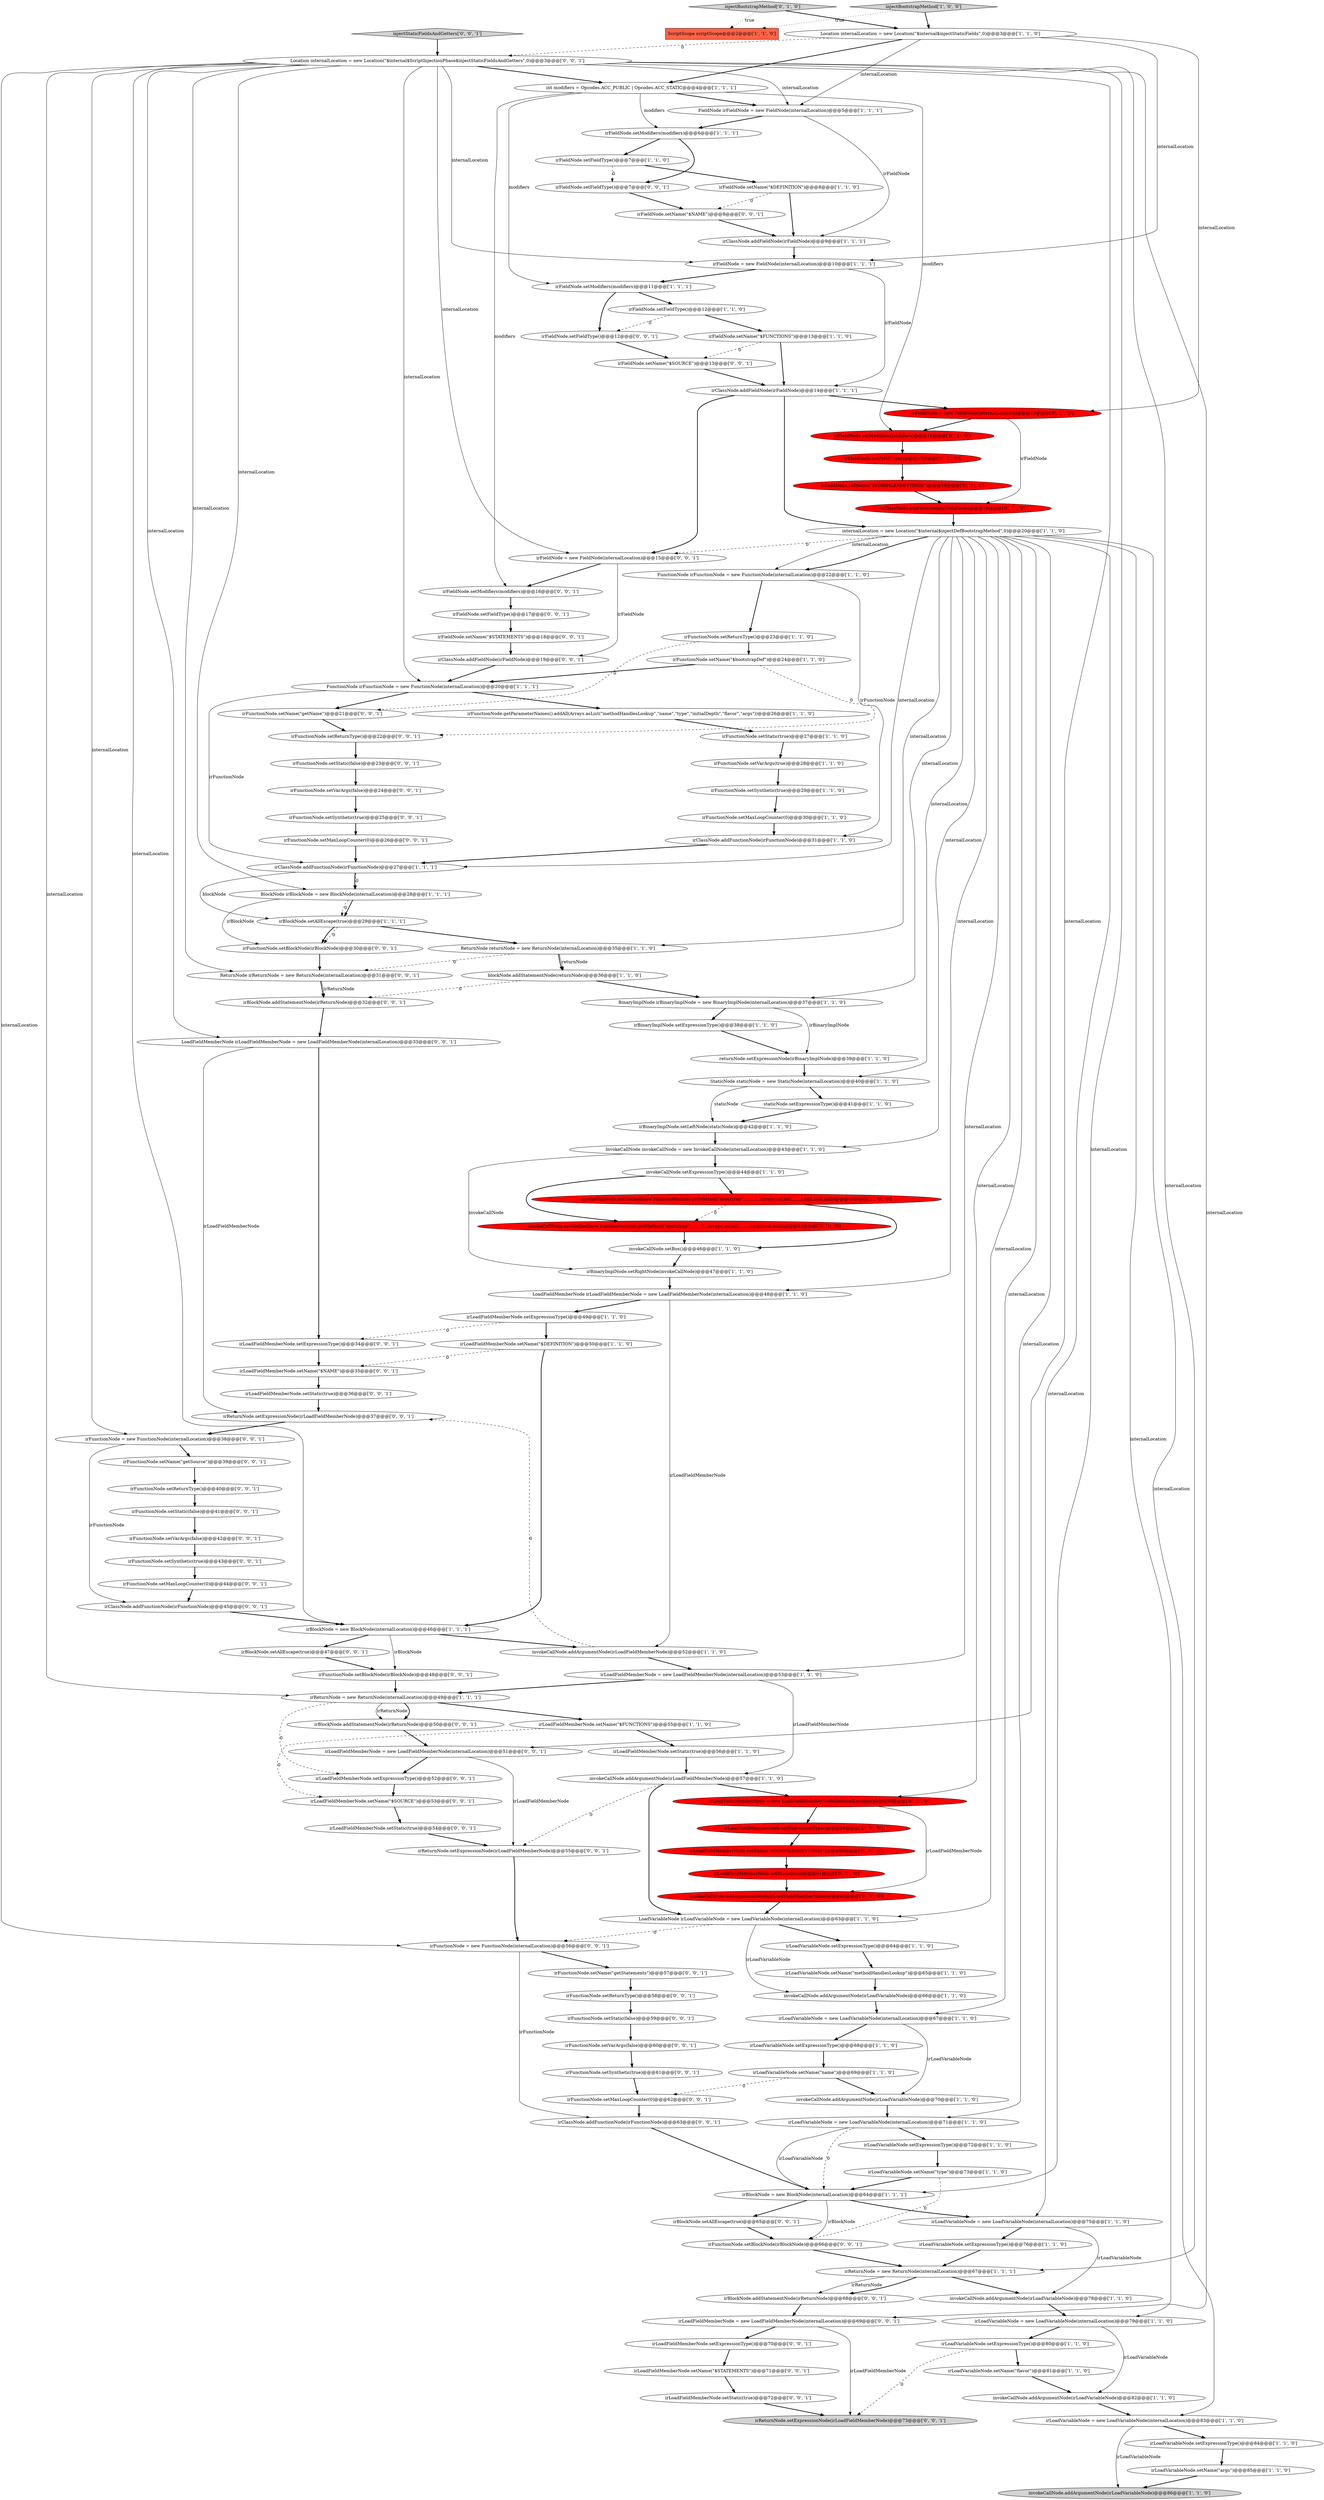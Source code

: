 digraph {
74 [style = filled, label = "irLoadVariableNode = new LoadVariableNode(internalLocation)@@@83@@@['1', '1', '0']", fillcolor = white, shape = ellipse image = "AAA0AAABBB1BBB"];
89 [style = filled, label = "irBlockNode.setAllEscape(true)@@@47@@@['0', '0', '1']", fillcolor = white, shape = ellipse image = "AAA0AAABBB3BBB"];
44 [style = filled, label = "irLoadVariableNode.setExpressionType()@@@76@@@['1', '1', '0']", fillcolor = white, shape = ellipse image = "AAA0AAABBB1BBB"];
61 [style = filled, label = "invokeCallNode.addArgumentNode(irLoadVariableNode)@@@86@@@['1', '1', '0']", fillcolor = lightgray, shape = ellipse image = "AAA0AAABBB1BBB"];
26 [style = filled, label = "irFieldNode.setFieldType()@@@12@@@['1', '1', '0']", fillcolor = white, shape = ellipse image = "AAA0AAABBB1BBB"];
55 [style = filled, label = "irLoadVariableNode.setName(\"methodHandlesLookup\")@@@65@@@['1', '1', '0']", fillcolor = white, shape = ellipse image = "AAA0AAABBB1BBB"];
69 [style = filled, label = "irLoadFieldMemberNode.setName(\"$DEFINITION\")@@@50@@@['1', '1', '0']", fillcolor = white, shape = ellipse image = "AAA0AAABBB1BBB"];
53 [style = filled, label = "irFunctionNode.setSynthetic(true)@@@29@@@['1', '1', '0']", fillcolor = white, shape = ellipse image = "AAA0AAABBB1BBB"];
54 [style = filled, label = "returnNode.setExpressionNode(irBinaryImplNode)@@@39@@@['1', '1', '0']", fillcolor = white, shape = ellipse image = "AAA0AAABBB1BBB"];
37 [style = filled, label = "irLoadVariableNode = new LoadVariableNode(internalLocation)@@@71@@@['1', '1', '0']", fillcolor = white, shape = ellipse image = "AAA0AAABBB1BBB"];
140 [style = filled, label = "irFunctionNode.setVarArgs(false)@@@24@@@['0', '0', '1']", fillcolor = white, shape = ellipse image = "AAA0AAABBB3BBB"];
117 [style = filled, label = "irFunctionNode = new FunctionNode(internalLocation)@@@56@@@['0', '0', '1']", fillcolor = white, shape = ellipse image = "AAA0AAABBB3BBB"];
13 [style = filled, label = "BinaryImplNode irBinaryImplNode = new BinaryImplNode(internalLocation)@@@37@@@['1', '1', '0']", fillcolor = white, shape = ellipse image = "AAA0AAABBB1BBB"];
93 [style = filled, label = "irLoadFieldMemberNode.setStatic(true)@@@72@@@['0', '0', '1']", fillcolor = white, shape = ellipse image = "AAA0AAABBB3BBB"];
124 [style = filled, label = "irFunctionNode.setName(\"getName\")@@@21@@@['0', '0', '1']", fillcolor = white, shape = ellipse image = "AAA0AAABBB3BBB"];
86 [style = filled, label = "irFieldNode.setModifiers(modifiers)@@@16@@@['0', '1', '0']", fillcolor = red, shape = ellipse image = "AAA1AAABBB2BBB"];
127 [style = filled, label = "irLoadFieldMemberNode.setExpressionType()@@@34@@@['0', '0', '1']", fillcolor = white, shape = ellipse image = "AAA0AAABBB3BBB"];
35 [style = filled, label = "irLoadVariableNode.setName(\"flavor\")@@@81@@@['1', '1', '0']", fillcolor = white, shape = ellipse image = "AAA0AAABBB1BBB"];
49 [style = filled, label = "irFieldNode.setName(\"$DEFINITION\")@@@8@@@['1', '1', '0']", fillcolor = white, shape = ellipse image = "AAA0AAABBB1BBB"];
126 [style = filled, label = "irFunctionNode.setReturnType()@@@40@@@['0', '0', '1']", fillcolor = white, shape = ellipse image = "AAA0AAABBB3BBB"];
42 [style = filled, label = "invokeCallNode.addArgumentNode(irLoadFieldMemberNode)@@@57@@@['1', '1', '0']", fillcolor = white, shape = ellipse image = "AAA0AAABBB1BBB"];
16 [style = filled, label = "irBinaryImplNode.setExpressionType()@@@38@@@['1', '1', '0']", fillcolor = white, shape = ellipse image = "AAA0AAABBB1BBB"];
47 [style = filled, label = "int modifiers = Opcodes.ACC_PUBLIC | Opcodes.ACC_STATIC@@@4@@@['1', '1', '1']", fillcolor = white, shape = ellipse image = "AAA0AAABBB1BBB"];
46 [style = filled, label = "invokeCallNode.addArgumentNode(irLoadVariableNode)@@@66@@@['1', '1', '0']", fillcolor = white, shape = ellipse image = "AAA0AAABBB1BBB"];
90 [style = filled, label = "irFieldNode.setFieldType()@@@7@@@['0', '0', '1']", fillcolor = white, shape = ellipse image = "AAA0AAABBB3BBB"];
12 [style = filled, label = "irBlockNode = new BlockNode(internalLocation)@@@64@@@['1', '1', '1']", fillcolor = white, shape = ellipse image = "AAA0AAABBB1BBB"];
134 [style = filled, label = "irClassNode.addFieldNode(irFieldNode)@@@19@@@['0', '0', '1']", fillcolor = white, shape = ellipse image = "AAA0AAABBB3BBB"];
33 [style = filled, label = "invokeCallNode.addArgumentNode(irLoadVariableNode)@@@78@@@['1', '1', '0']", fillcolor = white, shape = ellipse image = "AAA0AAABBB1BBB"];
113 [style = filled, label = "irFunctionNode.setSynthetic(true)@@@61@@@['0', '0', '1']", fillcolor = white, shape = ellipse image = "AAA0AAABBB3BBB"];
25 [style = filled, label = "FunctionNode irFunctionNode = new FunctionNode(internalLocation)@@@22@@@['1', '1', '0']", fillcolor = white, shape = ellipse image = "AAA0AAABBB1BBB"];
130 [style = filled, label = "irFunctionNode.setStatic(false)@@@59@@@['0', '0', '1']", fillcolor = white, shape = ellipse image = "AAA0AAABBB3BBB"];
27 [style = filled, label = "invokeCallNode.setExpressionType()@@@44@@@['1', '1', '0']", fillcolor = white, shape = ellipse image = "AAA0AAABBB1BBB"];
52 [style = filled, label = "irClassNode.addFieldNode(irFieldNode)@@@14@@@['1', '1', '1']", fillcolor = white, shape = ellipse image = "AAA0AAABBB1BBB"];
66 [style = filled, label = "invokeCallNode.addArgumentNode(irLoadVariableNode)@@@70@@@['1', '1', '0']", fillcolor = white, shape = ellipse image = "AAA0AAABBB1BBB"];
36 [style = filled, label = "FieldNode irFieldNode = new FieldNode(internalLocation)@@@5@@@['1', '1', '1']", fillcolor = white, shape = ellipse image = "AAA0AAABBB1BBB"];
64 [style = filled, label = "irLoadFieldMemberNode.setExpressionType()@@@49@@@['1', '1', '0']", fillcolor = white, shape = ellipse image = "AAA0AAABBB1BBB"];
94 [style = filled, label = "irFunctionNode.setName(\"getSource\")@@@39@@@['0', '0', '1']", fillcolor = white, shape = ellipse image = "AAA0AAABBB3BBB"];
70 [style = filled, label = "staticNode.setExpressionType()@@@41@@@['1', '1', '0']", fillcolor = white, shape = ellipse image = "AAA0AAABBB1BBB"];
132 [style = filled, label = "irBlockNode.addStatementNode(irReturnNode)@@@32@@@['0', '0', '1']", fillcolor = white, shape = ellipse image = "AAA0AAABBB3BBB"];
15 [style = filled, label = "blockNode.addStatementNode(returnNode)@@@36@@@['1', '1', '0']", fillcolor = white, shape = ellipse image = "AAA0AAABBB1BBB"];
31 [style = filled, label = "StaticNode staticNode = new StaticNode(internalLocation)@@@40@@@['1', '1', '0']", fillcolor = white, shape = ellipse image = "AAA0AAABBB1BBB"];
28 [style = filled, label = "irFieldNode.setModifiers(modifiers)@@@11@@@['1', '1', '1']", fillcolor = white, shape = ellipse image = "AAA0AAABBB1BBB"];
30 [style = filled, label = "irReturnNode = new ReturnNode(internalLocation)@@@49@@@['1', '1', '1']", fillcolor = white, shape = ellipse image = "AAA0AAABBB1BBB"];
43 [style = filled, label = "irLoadVariableNode.setExpressionType()@@@64@@@['1', '1', '0']", fillcolor = white, shape = ellipse image = "AAA0AAABBB1BBB"];
115 [style = filled, label = "irFunctionNode.setStatic(false)@@@41@@@['0', '0', '1']", fillcolor = white, shape = ellipse image = "AAA0AAABBB3BBB"];
101 [style = filled, label = "irLoadFieldMemberNode.setExpressionType()@@@70@@@['0', '0', '1']", fillcolor = white, shape = ellipse image = "AAA0AAABBB3BBB"];
138 [style = filled, label = "irLoadFieldMemberNode.setName(\"$NAME\")@@@35@@@['0', '0', '1']", fillcolor = white, shape = ellipse image = "AAA0AAABBB3BBB"];
34 [style = filled, label = "invokeCallNode.addArgumentNode(irLoadVariableNode)@@@82@@@['1', '1', '0']", fillcolor = white, shape = ellipse image = "AAA0AAABBB1BBB"];
50 [style = filled, label = "irFieldNode = new FieldNode(internalLocation)@@@10@@@['1', '1', '1']", fillcolor = white, shape = ellipse image = "AAA0AAABBB1BBB"];
75 [style = filled, label = "irClassNode.addFieldNode(irFieldNode)@@@19@@@['0', '1', '0']", fillcolor = red, shape = ellipse image = "AAA1AAABBB2BBB"];
106 [style = filled, label = "irFieldNode.setName(\"$STATEMENTS\")@@@18@@@['0', '0', '1']", fillcolor = white, shape = ellipse image = "AAA0AAABBB3BBB"];
81 [style = filled, label = "injectBootstrapMethod['0', '1', '0']", fillcolor = lightgray, shape = diamond image = "AAA0AAABBB2BBB"];
112 [style = filled, label = "irFunctionNode.setSynthetic(true)@@@25@@@['0', '0', '1']", fillcolor = white, shape = ellipse image = "AAA0AAABBB3BBB"];
2 [style = filled, label = "irLoadVariableNode.setExpressionType()@@@84@@@['1', '1', '0']", fillcolor = white, shape = ellipse image = "AAA0AAABBB1BBB"];
32 [style = filled, label = "irFunctionNode.setMaxLoopCounter(0)@@@30@@@['1', '1', '0']", fillcolor = white, shape = ellipse image = "AAA0AAABBB1BBB"];
137 [style = filled, label = "irClassNode.addFunctionNode(irFunctionNode)@@@63@@@['0', '0', '1']", fillcolor = white, shape = ellipse image = "AAA0AAABBB3BBB"];
45 [style = filled, label = "irBinaryImplNode.setLeftNode(staticNode)@@@42@@@['1', '1', '0']", fillcolor = white, shape = ellipse image = "AAA0AAABBB1BBB"];
79 [style = filled, label = "irLoadFieldMemberNode = new LoadFieldMemberNode(internalLocation)@@@58@@@['0', '1', '0']", fillcolor = red, shape = ellipse image = "AAA1AAABBB2BBB"];
111 [style = filled, label = "irLoadFieldMemberNode = new LoadFieldMemberNode(internalLocation)@@@69@@@['0', '0', '1']", fillcolor = white, shape = ellipse image = "AAA0AAABBB3BBB"];
125 [style = filled, label = "irFunctionNode.setMaxLoopCounter(0)@@@62@@@['0', '0', '1']", fillcolor = white, shape = ellipse image = "AAA0AAABBB3BBB"];
39 [style = filled, label = "irLoadVariableNode.setExpressionType()@@@68@@@['1', '1', '0']", fillcolor = white, shape = ellipse image = "AAA0AAABBB1BBB"];
62 [style = filled, label = "irClassNode.addFieldNode(irFieldNode)@@@9@@@['1', '1', '1']", fillcolor = white, shape = ellipse image = "AAA0AAABBB1BBB"];
23 [style = filled, label = "irLoadFieldMemberNode.setStatic(true)@@@56@@@['1', '1', '0']", fillcolor = white, shape = ellipse image = "AAA0AAABBB1BBB"];
107 [style = filled, label = "irLoadFieldMemberNode.setName(\"$SOURCE\")@@@53@@@['0', '0', '1']", fillcolor = white, shape = ellipse image = "AAA0AAABBB3BBB"];
100 [style = filled, label = "injectStaticFieldsAndGetters['0', '0', '1']", fillcolor = lightgray, shape = diamond image = "AAA0AAABBB3BBB"];
129 [style = filled, label = "irFieldNode.setFieldType()@@@12@@@['0', '0', '1']", fillcolor = white, shape = ellipse image = "AAA0AAABBB3BBB"];
63 [style = filled, label = "irLoadVariableNode.setName(\"name\")@@@69@@@['1', '1', '0']", fillcolor = white, shape = ellipse image = "AAA0AAABBB1BBB"];
142 [style = filled, label = "irFunctionNode.setBlockNode(irBlockNode)@@@48@@@['0', '0', '1']", fillcolor = white, shape = ellipse image = "AAA0AAABBB3BBB"];
133 [style = filled, label = "irLoadFieldMemberNode = new LoadFieldMemberNode(internalLocation)@@@51@@@['0', '0', '1']", fillcolor = white, shape = ellipse image = "AAA0AAABBB3BBB"];
3 [style = filled, label = "FunctionNode irFunctionNode = new FunctionNode(internalLocation)@@@20@@@['1', '1', '1']", fillcolor = white, shape = ellipse image = "AAA0AAABBB1BBB"];
21 [style = filled, label = "irLoadFieldMemberNode = new LoadFieldMemberNode(internalLocation)@@@53@@@['1', '1', '0']", fillcolor = white, shape = ellipse image = "AAA0AAABBB1BBB"];
19 [style = filled, label = "irLoadVariableNode.setName(\"args\")@@@85@@@['1', '1', '0']", fillcolor = white, shape = ellipse image = "AAA0AAABBB1BBB"];
8 [style = filled, label = "LoadVariableNode irLoadVariableNode = new LoadVariableNode(internalLocation)@@@63@@@['1', '1', '0']", fillcolor = white, shape = ellipse image = "AAA0AAABBB1BBB"];
110 [style = filled, label = "irFunctionNode.setMaxLoopCounter(0)@@@26@@@['0', '0', '1']", fillcolor = white, shape = ellipse image = "AAA0AAABBB3BBB"];
97 [style = filled, label = "irFunctionNode.setMaxLoopCounter(0)@@@44@@@['0', '0', '1']", fillcolor = white, shape = ellipse image = "AAA0AAABBB3BBB"];
109 [style = filled, label = "irBlockNode.addStatementNode(irReturnNode)@@@68@@@['0', '0', '1']", fillcolor = white, shape = ellipse image = "AAA0AAABBB3BBB"];
78 [style = filled, label = "irFieldNode = new FieldNode(internalLocation)@@@15@@@['0', '1', '0']", fillcolor = red, shape = ellipse image = "AAA1AAABBB2BBB"];
131 [style = filled, label = "irFieldNode.setModifiers(modifiers)@@@16@@@['0', '0', '1']", fillcolor = white, shape = ellipse image = "AAA0AAABBB3BBB"];
122 [style = filled, label = "irFieldNode = new FieldNode(internalLocation)@@@15@@@['0', '0', '1']", fillcolor = white, shape = ellipse image = "AAA0AAABBB3BBB"];
1 [style = filled, label = "invokeCallNode.addArgumentNode(irLoadFieldMemberNode)@@@52@@@['1', '1', '0']", fillcolor = white, shape = ellipse image = "AAA0AAABBB1BBB"];
87 [style = filled, label = "irFunctionNode.setStatic(false)@@@23@@@['0', '0', '1']", fillcolor = white, shape = ellipse image = "AAA0AAABBB3BBB"];
56 [style = filled, label = "Location internalLocation = new Location(\"$internal$injectStaticFields\",0)@@@3@@@['1', '1', '0']", fillcolor = white, shape = ellipse image = "AAA0AAABBB1BBB"];
72 [style = filled, label = "BlockNode irBlockNode = new BlockNode(internalLocation)@@@28@@@['1', '1', '1']", fillcolor = white, shape = ellipse image = "AAA0AAABBB1BBB"];
4 [style = filled, label = "irLoadVariableNode = new LoadVariableNode(internalLocation)@@@75@@@['1', '1', '0']", fillcolor = white, shape = ellipse image = "AAA0AAABBB1BBB"];
76 [style = filled, label = "irLoadFieldMemberNode.setExpressionType()@@@59@@@['0', '1', '0']", fillcolor = red, shape = ellipse image = "AAA1AAABBB2BBB"];
9 [style = filled, label = "injectBootstrapMethod['1', '0', '0']", fillcolor = lightgray, shape = diamond image = "AAA0AAABBB1BBB"];
60 [style = filled, label = "irBinaryImplNode.setRightNode(invokeCallNode)@@@47@@@['1', '1', '0']", fillcolor = white, shape = ellipse image = "AAA0AAABBB1BBB"];
108 [style = filled, label = "irLoadFieldMemberNode.setStatic(true)@@@54@@@['0', '0', '1']", fillcolor = white, shape = ellipse image = "AAA0AAABBB3BBB"];
102 [style = filled, label = "irFunctionNode = new FunctionNode(internalLocation)@@@38@@@['0', '0', '1']", fillcolor = white, shape = ellipse image = "AAA0AAABBB3BBB"];
99 [style = filled, label = "irFunctionNode.setBlockNode(irBlockNode)@@@30@@@['0', '0', '1']", fillcolor = white, shape = ellipse image = "AAA0AAABBB3BBB"];
119 [style = filled, label = "irReturnNode.setExpressionNode(irLoadFieldMemberNode)@@@55@@@['0', '0', '1']", fillcolor = white, shape = ellipse image = "AAA0AAABBB3BBB"];
105 [style = filled, label = "irFieldNode.setName(\"$NAME\")@@@8@@@['0', '0', '1']", fillcolor = white, shape = ellipse image = "AAA0AAABBB3BBB"];
41 [style = filled, label = "irClassNode.addFunctionNode(irFunctionNode)@@@27@@@['1', '1', '1']", fillcolor = white, shape = ellipse image = "AAA0AAABBB1BBB"];
136 [style = filled, label = "irBlockNode.addStatementNode(irReturnNode)@@@50@@@['0', '0', '1']", fillcolor = white, shape = ellipse image = "AAA0AAABBB3BBB"];
57 [style = filled, label = "invokeCallNode.setBox()@@@46@@@['1', '1', '0']", fillcolor = white, shape = ellipse image = "AAA0AAABBB1BBB"];
24 [style = filled, label = "irFieldNode.setFieldType()@@@7@@@['1', '1', '0']", fillcolor = white, shape = ellipse image = "AAA0AAABBB1BBB"];
114 [style = filled, label = "irFieldNode.setFieldType()@@@17@@@['0', '0', '1']", fillcolor = white, shape = ellipse image = "AAA0AAABBB3BBB"];
18 [style = filled, label = "irLoadVariableNode = new LoadVariableNode(internalLocation)@@@67@@@['1', '1', '0']", fillcolor = white, shape = ellipse image = "AAA0AAABBB1BBB"];
118 [style = filled, label = "irFieldNode.setName(\"$SOURCE\")@@@13@@@['0', '0', '1']", fillcolor = white, shape = ellipse image = "AAA0AAABBB3BBB"];
29 [style = filled, label = "irClassNode.addFunctionNode(irFunctionNode)@@@31@@@['1', '1', '0']", fillcolor = white, shape = ellipse image = "AAA0AAABBB1BBB"];
123 [style = filled, label = "irFunctionNode.setReturnType()@@@22@@@['0', '0', '1']", fillcolor = white, shape = ellipse image = "AAA0AAABBB3BBB"];
103 [style = filled, label = "irFunctionNode.setVarArgs(false)@@@60@@@['0', '0', '1']", fillcolor = white, shape = ellipse image = "AAA0AAABBB3BBB"];
104 [style = filled, label = "irLoadFieldMemberNode.setName(\"$STATEMENTS\")@@@71@@@['0', '0', '1']", fillcolor = white, shape = ellipse image = "AAA0AAABBB3BBB"];
51 [style = filled, label = "ScriptScope scriptScope@@@2@@@['1', '1', '0']", fillcolor = tomato, shape = box image = "AAA0AAABBB1BBB"];
116 [style = filled, label = "Location internalLocation = new Location(\"$internal$ScriptInjectionPhase$injectStaticFieldsAndGetters\",0)@@@3@@@['0', '0', '1']", fillcolor = white, shape = ellipse image = "AAA0AAABBB3BBB"];
10 [style = filled, label = "LoadFieldMemberNode irLoadFieldMemberNode = new LoadFieldMemberNode(internalLocation)@@@48@@@['1', '1', '0']", fillcolor = white, shape = ellipse image = "AAA0AAABBB1BBB"];
71 [style = filled, label = "internalLocation = new Location(\"$internal$injectDefBootstrapMethod\",0)@@@20@@@['1', '1', '0']", fillcolor = white, shape = ellipse image = "AAA0AAABBB1BBB"];
91 [style = filled, label = "irReturnNode.setExpressionNode(irLoadFieldMemberNode)@@@73@@@['0', '0', '1']", fillcolor = lightgray, shape = ellipse image = "AAA0AAABBB3BBB"];
135 [style = filled, label = "irFunctionNode.setName(\"getStatements\")@@@57@@@['0', '0', '1']", fillcolor = white, shape = ellipse image = "AAA0AAABBB3BBB"];
7 [style = filled, label = "ReturnNode returnNode = new ReturnNode(internalLocation)@@@35@@@['1', '1', '0']", fillcolor = white, shape = ellipse image = "AAA0AAABBB1BBB"];
58 [style = filled, label = "irFunctionNode.setName(\"$bootstrapDef\")@@@24@@@['1', '1', '0']", fillcolor = white, shape = ellipse image = "AAA0AAABBB1BBB"];
128 [style = filled, label = "irFunctionNode.setReturnType()@@@58@@@['0', '0', '1']", fillcolor = white, shape = ellipse image = "AAA0AAABBB3BBB"];
5 [style = filled, label = "InvokeCallNode invokeCallNode = new InvokeCallNode(internalLocation)@@@43@@@['1', '1', '0']", fillcolor = white, shape = ellipse image = "AAA0AAABBB1BBB"];
6 [style = filled, label = "irLoadFieldMemberNode.setName(\"$FUNCTIONS\")@@@55@@@['1', '1', '0']", fillcolor = white, shape = ellipse image = "AAA0AAABBB1BBB"];
22 [style = filled, label = "irFunctionNode.setReturnType()@@@23@@@['1', '1', '0']", fillcolor = white, shape = ellipse image = "AAA0AAABBB1BBB"];
82 [style = filled, label = "irFieldNode.setFieldType()@@@17@@@['0', '1', '0']", fillcolor = red, shape = ellipse image = "AAA1AAABBB2BBB"];
83 [style = filled, label = "irLoadFieldMemberNode.setStatic(true)@@@61@@@['0', '1', '0']", fillcolor = red, shape = ellipse image = "AAA1AAABBB2BBB"];
95 [style = filled, label = "irLoadFieldMemberNode.setExpressionType()@@@52@@@['0', '0', '1']", fillcolor = white, shape = ellipse image = "AAA0AAABBB3BBB"];
96 [style = filled, label = "irReturnNode.setExpressionNode(irLoadFieldMemberNode)@@@37@@@['0', '0', '1']", fillcolor = white, shape = ellipse image = "AAA0AAABBB3BBB"];
17 [style = filled, label = "irLoadVariableNode.setExpressionType()@@@80@@@['1', '1', '0']", fillcolor = white, shape = ellipse image = "AAA0AAABBB1BBB"];
143 [style = filled, label = "irClassNode.addFunctionNode(irFunctionNode)@@@45@@@['0', '0', '1']", fillcolor = white, shape = ellipse image = "AAA0AAABBB3BBB"];
0 [style = filled, label = "irBlockNode = new BlockNode(internalLocation)@@@46@@@['1', '1', '1']", fillcolor = white, shape = ellipse image = "AAA0AAABBB1BBB"];
120 [style = filled, label = "irFunctionNode.setSynthetic(true)@@@43@@@['0', '0', '1']", fillcolor = white, shape = ellipse image = "AAA0AAABBB3BBB"];
139 [style = filled, label = "LoadFieldMemberNode irLoadFieldMemberNode = new LoadFieldMemberNode(internalLocation)@@@33@@@['0', '0', '1']", fillcolor = white, shape = ellipse image = "AAA0AAABBB3BBB"];
20 [style = filled, label = "invokeCallNode.setMethod(new PainlessMethod(.getMethod(\"bootstrap\",,,,,,,,),,,Arrays.asList(,,,,,,,),null,null,null))@@@40@@@['1', '0', '0']", fillcolor = red, shape = ellipse image = "AAA1AAABBB1BBB"];
48 [style = filled, label = "irLoadVariableNode = new LoadVariableNode(internalLocation)@@@79@@@['1', '1', '0']", fillcolor = white, shape = ellipse image = "AAA0AAABBB1BBB"];
92 [style = filled, label = "irLoadFieldMemberNode.setStatic(true)@@@36@@@['0', '0', '1']", fillcolor = white, shape = ellipse image = "AAA0AAABBB3BBB"];
80 [style = filled, label = "irLoadFieldMemberNode.setName(\"$COMPILERSETTINGS\")@@@60@@@['0', '1', '0']", fillcolor = red, shape = ellipse image = "AAA1AAABBB2BBB"];
65 [style = filled, label = "irFunctionNode.setVarArgs(true)@@@28@@@['1', '1', '0']", fillcolor = white, shape = ellipse image = "AAA0AAABBB1BBB"];
38 [style = filled, label = "irLoadVariableNode.setName(\"type\")@@@73@@@['1', '1', '0']", fillcolor = white, shape = ellipse image = "AAA0AAABBB1BBB"];
84 [style = filled, label = "invokeCallNode.addArgumentNode(irLoadFieldMemberNode)@@@62@@@['0', '1', '0']", fillcolor = red, shape = ellipse image = "AAA1AAABBB2BBB"];
88 [style = filled, label = "irFunctionNode.setVarArgs(false)@@@42@@@['0', '0', '1']", fillcolor = white, shape = ellipse image = "AAA0AAABBB3BBB"];
73 [style = filled, label = "irFunctionNode.getParameterNames().addAll(Arrays.asList(\"methodHandlesLookup\",\"name\",\"type\",\"initialDepth\",\"flavor\",\"args\"))@@@26@@@['1', '1', '0']", fillcolor = white, shape = ellipse image = "AAA0AAABBB1BBB"];
85 [style = filled, label = "invokeCallNode.setMethod(new PainlessMethod(.getMethod(\"bootstrap\",,,,,,,,,),,,Arrays.asList(,,,,,,,,),null,null,null))@@@45@@@['0', '1', '0']", fillcolor = red, shape = ellipse image = "AAA1AAABBB2BBB"];
59 [style = filled, label = "irBlockNode.setAllEscape(true)@@@29@@@['1', '1', '1']", fillcolor = white, shape = ellipse image = "AAA0AAABBB1BBB"];
77 [style = filled, label = "irFieldNode.setName(\"$COMPILERSETTINGS\")@@@18@@@['0', '1', '0']", fillcolor = red, shape = ellipse image = "AAA1AAABBB2BBB"];
121 [style = filled, label = "irBlockNode.setAllEscape(true)@@@65@@@['0', '0', '1']", fillcolor = white, shape = ellipse image = "AAA0AAABBB3BBB"];
98 [style = filled, label = "ReturnNode irReturnNode = new ReturnNode(internalLocation)@@@31@@@['0', '0', '1']", fillcolor = white, shape = ellipse image = "AAA0AAABBB3BBB"];
67 [style = filled, label = "irReturnNode = new ReturnNode(internalLocation)@@@67@@@['1', '1', '1']", fillcolor = white, shape = ellipse image = "AAA0AAABBB1BBB"];
14 [style = filled, label = "irFunctionNode.setStatic(true)@@@27@@@['1', '1', '0']", fillcolor = white, shape = ellipse image = "AAA0AAABBB1BBB"];
68 [style = filled, label = "irFieldNode.setName(\"$FUNCTIONS\")@@@13@@@['1', '1', '0']", fillcolor = white, shape = ellipse image = "AAA0AAABBB1BBB"];
40 [style = filled, label = "irFieldNode.setModifiers(modifiers)@@@6@@@['1', '1', '1']", fillcolor = white, shape = ellipse image = "AAA0AAABBB1BBB"];
141 [style = filled, label = "irFunctionNode.setBlockNode(irBlockNode)@@@66@@@['0', '0', '1']", fillcolor = white, shape = ellipse image = "AAA0AAABBB3BBB"];
11 [style = filled, label = "irLoadVariableNode.setExpressionType()@@@72@@@['1', '1', '0']", fillcolor = white, shape = ellipse image = "AAA0AAABBB1BBB"];
71->8 [style = solid, label="internalLocation"];
83->84 [style = bold, label=""];
71->25 [style = bold, label=""];
130->103 [style = bold, label=""];
20->57 [style = bold, label=""];
87->140 [style = bold, label=""];
119->117 [style = bold, label=""];
43->55 [style = bold, label=""];
25->22 [style = bold, label=""];
52->71 [style = bold, label=""];
37->11 [style = bold, label=""];
69->0 [style = bold, label=""];
84->8 [style = bold, label=""];
134->3 [style = bold, label=""];
41->72 [style = dashed, label="0"];
21->42 [style = solid, label="irLoadFieldMemberNode"];
123->87 [style = bold, label=""];
3->73 [style = bold, label=""];
38->12 [style = bold, label=""];
14->65 [style = bold, label=""];
71->21 [style = solid, label="internalLocation"];
21->30 [style = bold, label=""];
58->3 [style = bold, label=""];
27->85 [style = bold, label=""];
30->6 [style = bold, label=""];
79->76 [style = bold, label=""];
132->139 [style = bold, label=""];
4->44 [style = bold, label=""];
28->129 [style = bold, label=""];
56->47 [style = bold, label=""];
74->2 [style = bold, label=""];
118->52 [style = bold, label=""];
114->106 [style = bold, label=""];
108->119 [style = bold, label=""];
63->66 [style = bold, label=""];
71->10 [style = solid, label="internalLocation"];
24->49 [style = bold, label=""];
89->142 [style = bold, label=""];
9->56 [style = bold, label=""];
31->45 [style = solid, label="staticNode"];
1->21 [style = bold, label=""];
36->62 [style = solid, label="irFieldNode"];
53->32 [style = bold, label=""];
115->88 [style = bold, label=""];
113->125 [style = bold, label=""];
33->48 [style = bold, label=""];
80->83 [style = bold, label=""];
37->12 [style = solid, label="irLoadVariableNode"];
40->24 [style = bold, label=""];
19->61 [style = bold, label=""];
7->15 [style = solid, label="returnNode"];
116->111 [style = solid, label="internalLocation"];
69->138 [style = dashed, label="0"];
12->121 [style = bold, label=""];
116->36 [style = solid, label="internalLocation"];
48->34 [style = solid, label="irLoadVariableNode"];
99->98 [style = bold, label=""];
110->41 [style = bold, label=""];
26->68 [style = bold, label=""];
143->0 [style = bold, label=""];
8->46 [style = solid, label="irLoadVariableNode"];
17->35 [style = bold, label=""];
52->78 [style = bold, label=""];
52->122 [style = bold, label=""];
3->124 [style = bold, label=""];
25->29 [style = solid, label="irFunctionNode"];
0->142 [style = solid, label="irBlockNode"];
15->13 [style = bold, label=""];
10->64 [style = bold, label=""];
56->78 [style = solid, label="internalLocation"];
116->3 [style = solid, label="internalLocation"];
67->33 [style = bold, label=""];
30->136 [style = bold, label=""];
76->80 [style = bold, label=""];
102->94 [style = bold, label=""];
77->75 [style = bold, label=""];
49->105 [style = dashed, label="0"];
6->107 [style = dashed, label="0"];
31->70 [style = bold, label=""];
42->79 [style = bold, label=""];
57->60 [style = bold, label=""];
136->133 [style = bold, label=""];
49->62 [style = bold, label=""];
48->17 [style = bold, label=""];
81->51 [style = dotted, label="true"];
34->74 [style = bold, label=""];
26->129 [style = dashed, label="0"];
78->86 [style = bold, label=""];
13->16 [style = bold, label=""];
0->89 [style = bold, label=""];
50->28 [style = bold, label=""];
103->113 [style = bold, label=""];
109->111 [style = bold, label=""];
137->12 [style = bold, label=""];
101->104 [style = bold, label=""];
100->116 [style = bold, label=""];
71->41 [style = solid, label="internalLocation"];
74->61 [style = solid, label="irLoadVariableNode"];
64->127 [style = dashed, label="0"];
47->131 [style = solid, label="modifiers"];
71->18 [style = solid, label="internalLocation"];
81->56 [style = bold, label=""];
129->118 [style = bold, label=""];
122->131 [style = bold, label=""];
4->33 [style = solid, label="irLoadVariableNode"];
116->72 [style = solid, label="internalLocation"];
116->98 [style = solid, label="internalLocation"];
124->123 [style = bold, label=""];
128->130 [style = bold, label=""];
106->134 [style = bold, label=""];
116->67 [style = solid, label="internalLocation"];
116->133 [style = solid, label="internalLocation"];
8->117 [style = dashed, label="0"];
71->4 [style = solid, label="internalLocation"];
71->48 [style = solid, label="internalLocation"];
59->99 [style = dashed, label="0"];
65->53 [style = bold, label=""];
71->7 [style = solid, label="internalLocation"];
35->34 [style = bold, label=""];
111->101 [style = bold, label=""];
71->122 [style = dashed, label="0"];
94->126 [style = bold, label=""];
27->20 [style = bold, label=""];
47->36 [style = bold, label=""];
12->141 [style = solid, label="irBlockNode"];
93->91 [style = bold, label=""];
116->102 [style = solid, label="internalLocation"];
30->136 [style = solid, label="irReturnNode"];
13->54 [style = solid, label="irBinaryImplNode"];
116->50 [style = solid, label="internalLocation"];
72->99 [style = solid, label="irBlockNode"];
36->40 [style = bold, label=""];
68->52 [style = bold, label=""];
71->5 [style = solid, label="internalLocation"];
59->7 [style = bold, label=""];
104->93 [style = bold, label=""];
92->96 [style = bold, label=""];
72->59 [style = dashed, label="0"];
139->127 [style = bold, label=""];
133->95 [style = bold, label=""];
6->23 [style = bold, label=""];
82->77 [style = bold, label=""];
135->128 [style = bold, label=""];
97->143 [style = bold, label=""];
42->8 [style = bold, label=""];
141->67 [style = bold, label=""];
125->137 [style = bold, label=""];
71->31 [style = solid, label="internalLocation"];
140->112 [style = bold, label=""];
37->12 [style = dashed, label="0"];
142->30 [style = bold, label=""];
28->26 [style = bold, label=""];
1->96 [style = dashed, label="0"];
121->141 [style = bold, label=""];
44->67 [style = bold, label=""];
18->66 [style = solid, label="irLoadVariableNode"];
78->75 [style = solid, label="irFieldNode"];
30->95 [style = dashed, label="0"];
46->18 [style = bold, label=""];
72->59 [style = bold, label=""];
139->96 [style = solid, label="irLoadFieldMemberNode"];
56->36 [style = solid, label="internalLocation"];
16->54 [style = bold, label=""];
23->42 [style = bold, label=""];
3->41 [style = solid, label="irFunctionNode"];
122->134 [style = solid, label="irFieldNode"];
127->138 [style = bold, label=""];
38->141 [style = dashed, label="0"];
47->28 [style = solid, label="modifiers"];
116->12 [style = solid, label="internalLocation"];
9->51 [style = dotted, label="true"];
86->82 [style = bold, label=""];
50->52 [style = solid, label="irFieldNode"];
18->39 [style = bold, label=""];
22->58 [style = bold, label=""];
116->139 [style = solid, label="internalLocation"];
0->1 [style = bold, label=""];
73->14 [style = bold, label=""];
41->59 [style = solid, label="blockNode"];
102->143 [style = solid, label="irFunctionNode"];
116->0 [style = solid, label="internalLocation"];
7->15 [style = bold, label=""];
116->47 [style = bold, label=""];
85->57 [style = bold, label=""];
24->90 [style = dashed, label="0"];
58->123 [style = dashed, label="0"];
68->118 [style = dashed, label="0"];
42->119 [style = dashed, label="0"];
15->132 [style = dashed, label="0"];
59->99 [style = bold, label=""];
70->45 [style = bold, label=""];
40->90 [style = bold, label=""];
47->40 [style = solid, label="modifiers"];
71->74 [style = solid, label="internalLocation"];
112->110 [style = bold, label=""];
39->63 [style = bold, label=""];
2->19 [style = bold, label=""];
11->38 [style = bold, label=""];
117->137 [style = solid, label="irFunctionNode"];
96->102 [style = bold, label=""];
107->108 [style = bold, label=""];
133->119 [style = solid, label="irLoadFieldMemberNode"];
64->69 [style = bold, label=""];
56->116 [style = dashed, label="0"];
29->41 [style = bold, label=""];
8->43 [style = bold, label=""];
71->79 [style = solid, label="internalLocation"];
20->85 [style = dashed, label="0"];
111->91 [style = solid, label="irLoadFieldMemberNode"];
63->125 [style = dashed, label="0"];
67->109 [style = bold, label=""];
32->29 [style = bold, label=""];
117->135 [style = bold, label=""];
88->120 [style = bold, label=""];
120->97 [style = bold, label=""];
131->114 [style = bold, label=""];
55->46 [style = bold, label=""];
138->92 [style = bold, label=""];
54->31 [style = bold, label=""];
12->4 [style = bold, label=""];
105->62 [style = bold, label=""];
116->122 [style = solid, label="internalLocation"];
67->109 [style = solid, label="irReturnNode"];
79->84 [style = solid, label="irLoadFieldMemberNode"];
66->37 [style = bold, label=""];
71->25 [style = solid, label="internalLocation"];
98->132 [style = bold, label=""];
5->60 [style = solid, label="invokeCallNode"];
71->13 [style = solid, label="internalLocation"];
10->1 [style = solid, label="irLoadFieldMemberNode"];
62->50 [style = bold, label=""];
60->10 [style = bold, label=""];
75->71 [style = bold, label=""];
56->50 [style = solid, label="internalLocation"];
98->132 [style = solid, label="irReturnNode"];
71->37 [style = solid, label="internalLocation"];
5->27 [style = bold, label=""];
126->115 [style = bold, label=""];
116->30 [style = solid, label="internalLocation"];
41->72 [style = bold, label=""];
116->117 [style = solid, label="internalLocation"];
90->105 [style = bold, label=""];
7->98 [style = dashed, label="0"];
95->107 [style = bold, label=""];
47->86 [style = solid, label="modifiers"];
22->124 [style = dashed, label="0"];
45->5 [style = bold, label=""];
17->91 [style = dashed, label="0"];
}
